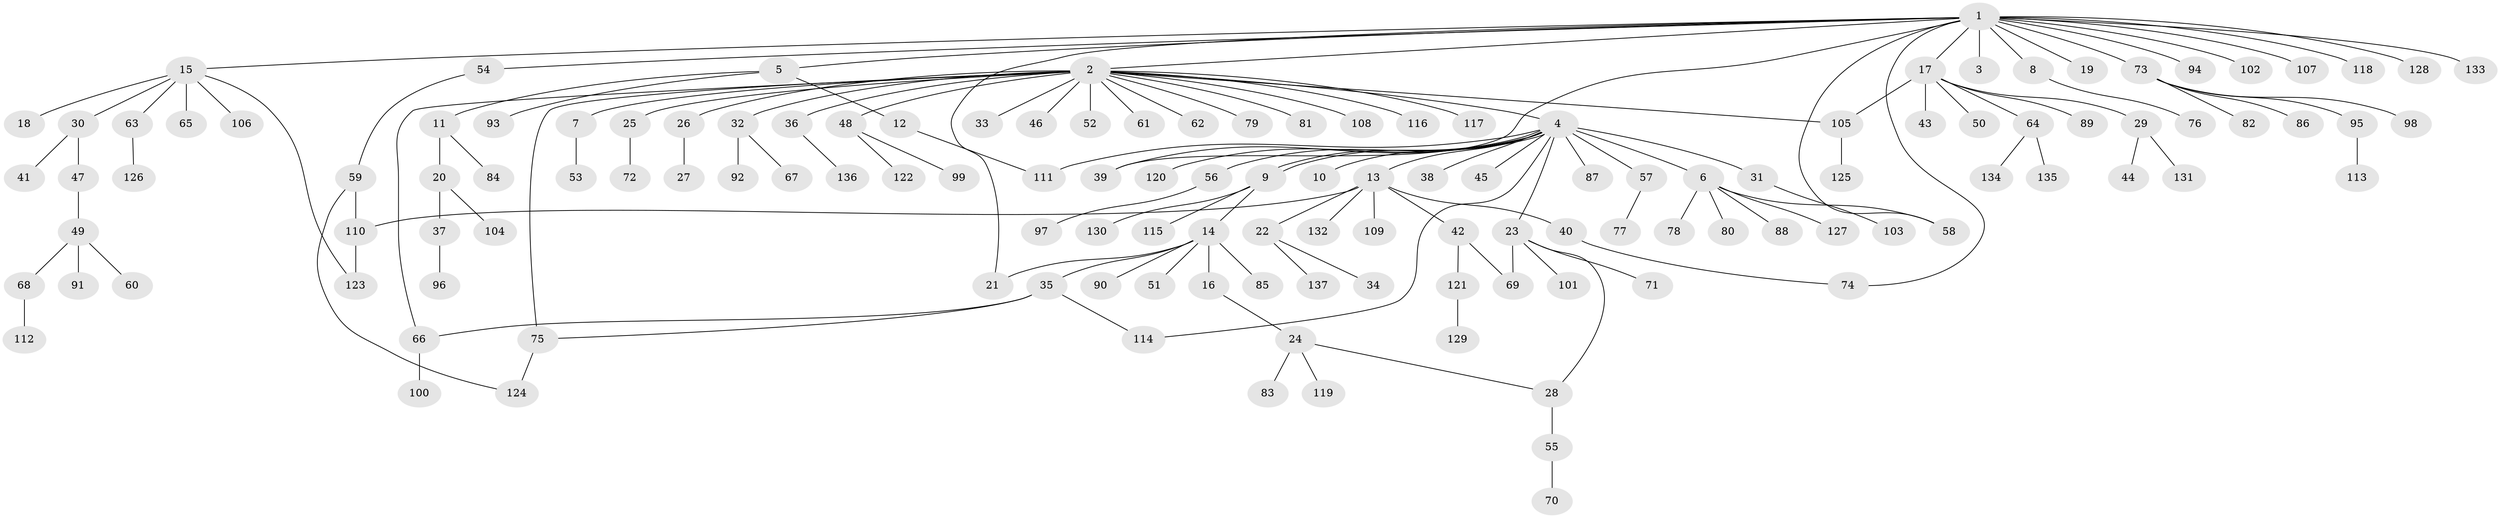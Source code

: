// Generated by graph-tools (version 1.1) at 2025/48/03/09/25 04:48:13]
// undirected, 137 vertices, 151 edges
graph export_dot {
graph [start="1"]
  node [color=gray90,style=filled];
  1;
  2;
  3;
  4;
  5;
  6;
  7;
  8;
  9;
  10;
  11;
  12;
  13;
  14;
  15;
  16;
  17;
  18;
  19;
  20;
  21;
  22;
  23;
  24;
  25;
  26;
  27;
  28;
  29;
  30;
  31;
  32;
  33;
  34;
  35;
  36;
  37;
  38;
  39;
  40;
  41;
  42;
  43;
  44;
  45;
  46;
  47;
  48;
  49;
  50;
  51;
  52;
  53;
  54;
  55;
  56;
  57;
  58;
  59;
  60;
  61;
  62;
  63;
  64;
  65;
  66;
  67;
  68;
  69;
  70;
  71;
  72;
  73;
  74;
  75;
  76;
  77;
  78;
  79;
  80;
  81;
  82;
  83;
  84;
  85;
  86;
  87;
  88;
  89;
  90;
  91;
  92;
  93;
  94;
  95;
  96;
  97;
  98;
  99;
  100;
  101;
  102;
  103;
  104;
  105;
  106;
  107;
  108;
  109;
  110;
  111;
  112;
  113;
  114;
  115;
  116;
  117;
  118;
  119;
  120;
  121;
  122;
  123;
  124;
  125;
  126;
  127;
  128;
  129;
  130;
  131;
  132;
  133;
  134;
  135;
  136;
  137;
  1 -- 2;
  1 -- 3;
  1 -- 5;
  1 -- 8;
  1 -- 15;
  1 -- 17;
  1 -- 19;
  1 -- 21;
  1 -- 39;
  1 -- 54;
  1 -- 58;
  1 -- 73;
  1 -- 74;
  1 -- 94;
  1 -- 102;
  1 -- 107;
  1 -- 118;
  1 -- 128;
  1 -- 133;
  2 -- 4;
  2 -- 7;
  2 -- 25;
  2 -- 26;
  2 -- 32;
  2 -- 33;
  2 -- 36;
  2 -- 46;
  2 -- 48;
  2 -- 52;
  2 -- 61;
  2 -- 62;
  2 -- 66;
  2 -- 75;
  2 -- 79;
  2 -- 81;
  2 -- 105;
  2 -- 108;
  2 -- 116;
  2 -- 117;
  4 -- 6;
  4 -- 9;
  4 -- 9;
  4 -- 10;
  4 -- 13;
  4 -- 23;
  4 -- 31;
  4 -- 38;
  4 -- 39;
  4 -- 45;
  4 -- 56;
  4 -- 57;
  4 -- 87;
  4 -- 111;
  4 -- 114;
  4 -- 120;
  5 -- 11;
  5 -- 12;
  5 -- 93;
  6 -- 58;
  6 -- 78;
  6 -- 80;
  6 -- 88;
  6 -- 127;
  7 -- 53;
  8 -- 76;
  9 -- 14;
  9 -- 115;
  9 -- 130;
  11 -- 20;
  11 -- 84;
  12 -- 111;
  13 -- 22;
  13 -- 40;
  13 -- 42;
  13 -- 109;
  13 -- 110;
  13 -- 132;
  14 -- 16;
  14 -- 21;
  14 -- 35;
  14 -- 51;
  14 -- 85;
  14 -- 90;
  15 -- 18;
  15 -- 30;
  15 -- 63;
  15 -- 65;
  15 -- 106;
  15 -- 123;
  16 -- 24;
  17 -- 29;
  17 -- 43;
  17 -- 50;
  17 -- 64;
  17 -- 89;
  17 -- 105;
  20 -- 37;
  20 -- 104;
  22 -- 34;
  22 -- 137;
  23 -- 28;
  23 -- 69;
  23 -- 71;
  23 -- 101;
  24 -- 28;
  24 -- 83;
  24 -- 119;
  25 -- 72;
  26 -- 27;
  28 -- 55;
  29 -- 44;
  29 -- 131;
  30 -- 41;
  30 -- 47;
  31 -- 103;
  32 -- 67;
  32 -- 92;
  35 -- 66;
  35 -- 75;
  35 -- 114;
  36 -- 136;
  37 -- 96;
  40 -- 74;
  42 -- 69;
  42 -- 121;
  47 -- 49;
  48 -- 99;
  48 -- 122;
  49 -- 60;
  49 -- 68;
  49 -- 91;
  54 -- 59;
  55 -- 70;
  56 -- 97;
  57 -- 77;
  59 -- 110;
  59 -- 124;
  63 -- 126;
  64 -- 134;
  64 -- 135;
  66 -- 100;
  68 -- 112;
  73 -- 82;
  73 -- 86;
  73 -- 95;
  73 -- 98;
  75 -- 124;
  95 -- 113;
  105 -- 125;
  110 -- 123;
  121 -- 129;
}

